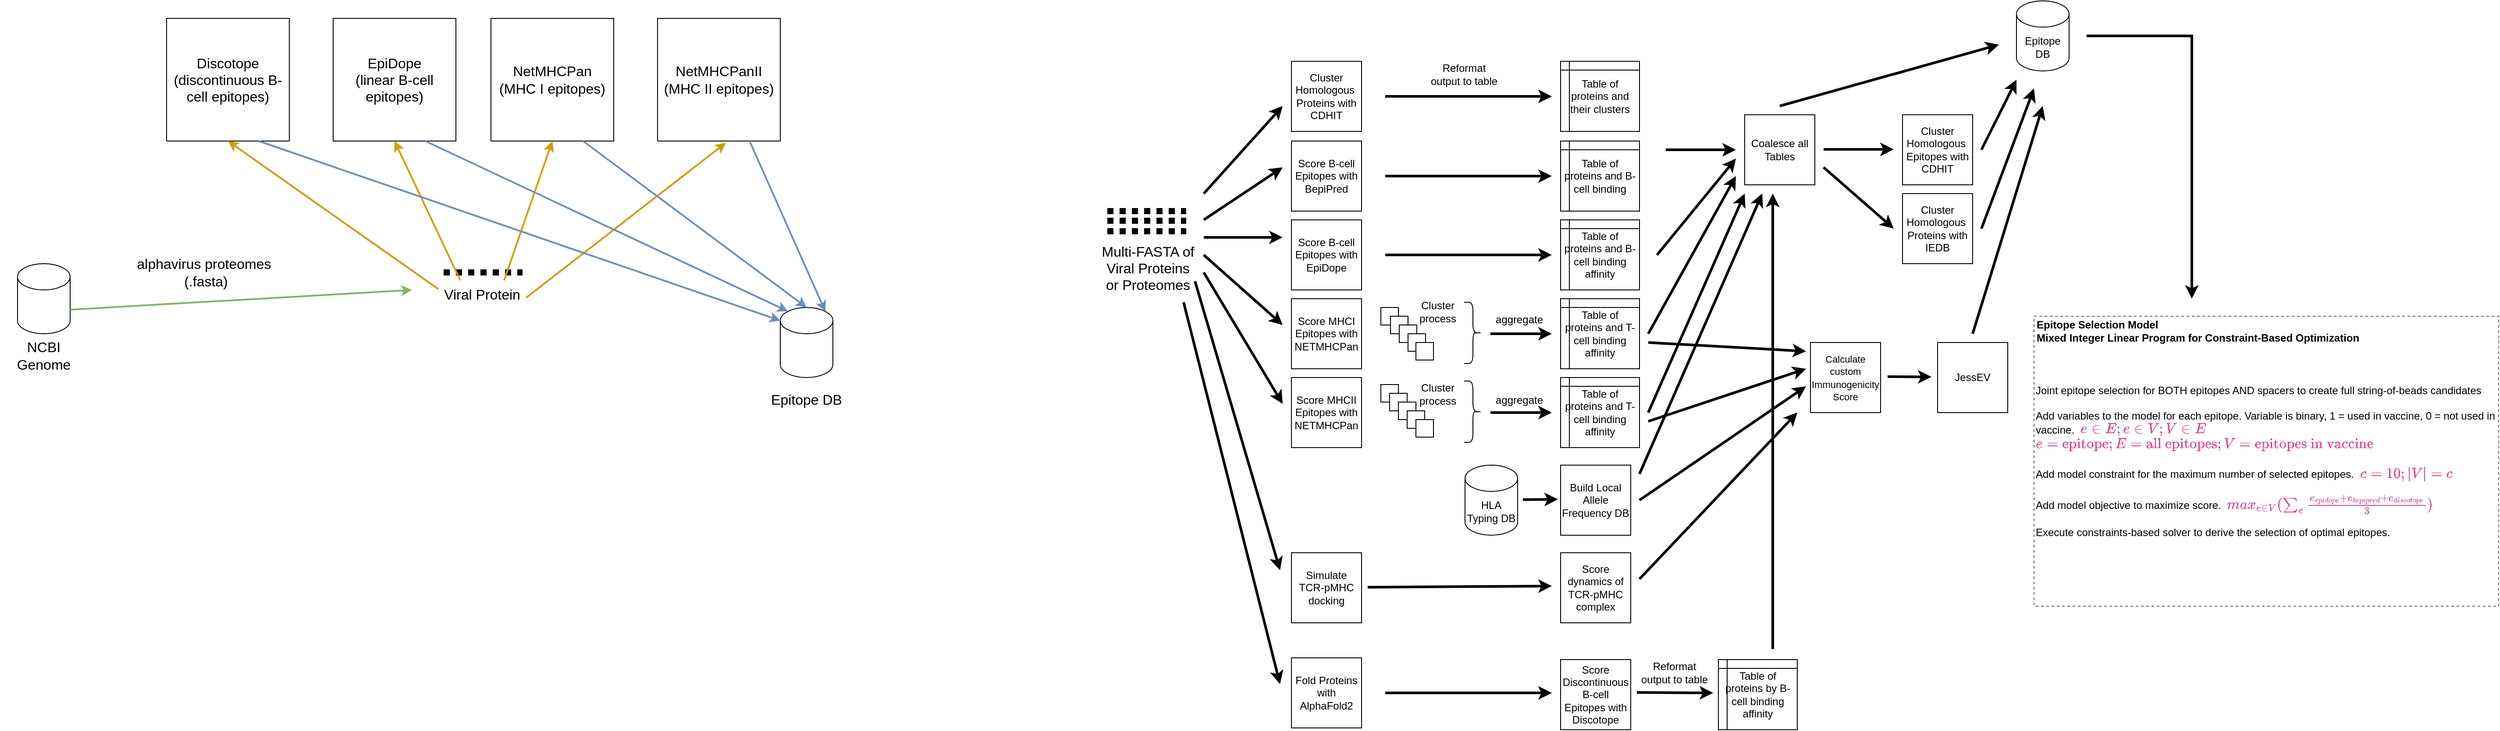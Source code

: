 <mxfile version="20.4.0" type="device"><diagram id="m3ReYj25WwglXKBBu0vJ" name="Page-1"><mxGraphModel dx="1782" dy="708" grid="1" gridSize="10" guides="1" tooltips="1" connect="1" arrows="1" fold="1" page="1" pageScale="1" pageWidth="850" pageHeight="1100" math="1" shadow="0"><root><mxCell id="0"/><mxCell id="1" parent="0"/><mxCell id="ohq7_3i0Pk2bYMf_mqVB-1" value="" style="endArrow=none;dashed=1;html=1;dashPattern=1 1;strokeWidth=7;rounded=0;" parent="1" edge="1"><mxGeometry width="50" height="50" relative="1" as="geometry"><mxPoint x="566" y="380" as="sourcePoint"/><mxPoint x="656" y="380" as="targetPoint"/></mxGeometry></mxCell><mxCell id="ohq7_3i0Pk2bYMf_mqVB-3" value="&lt;font style=&quot;font-size: 16px;&quot;&gt;Viral Protein&lt;/font&gt;" style="text;whiteSpace=wrap;html=1;align=center;" parent="1" vertex="1"><mxGeometry x="560" y="389" width="100" height="40" as="geometry"/></mxCell><mxCell id="ohq7_3i0Pk2bYMf_mqVB-4" value="Discotope&lt;br&gt;(discontinuous B-cell epitopes)" style="whiteSpace=wrap;html=1;aspect=fixed;fontSize=16;" parent="1" vertex="1"><mxGeometry x="250" y="90" width="140" height="140" as="geometry"/></mxCell><mxCell id="ohq7_3i0Pk2bYMf_mqVB-5" value="EpiDope&lt;br&gt;(linear B-cell epitopes)" style="whiteSpace=wrap;html=1;aspect=fixed;fontSize=16;" parent="1" vertex="1"><mxGeometry x="440" y="90" width="140" height="140" as="geometry"/></mxCell><mxCell id="ohq7_3i0Pk2bYMf_mqVB-6" value="NetMHCPan&lt;br&gt;(MHC I epitopes)" style="whiteSpace=wrap;html=1;aspect=fixed;fontSize=16;" parent="1" vertex="1"><mxGeometry x="620" y="90" width="140" height="140" as="geometry"/></mxCell><mxCell id="ohq7_3i0Pk2bYMf_mqVB-7" value="NetMHCPanII&lt;br&gt;(MHC II epitopes)" style="whiteSpace=wrap;html=1;aspect=fixed;fontSize=16;" parent="1" vertex="1"><mxGeometry x="810" y="90" width="140" height="140" as="geometry"/></mxCell><mxCell id="ohq7_3i0Pk2bYMf_mqVB-8" value="" style="endArrow=classic;html=1;rounded=0;fontSize=16;strokeWidth=2;fillColor=#ffe6cc;strokeColor=#d79b00;entryX=0.5;entryY=1;entryDx=0;entryDy=0;exitX=0;exitY=0.25;exitDx=0;exitDy=0;" parent="1" source="ohq7_3i0Pk2bYMf_mqVB-3" target="ohq7_3i0Pk2bYMf_mqVB-4" edge="1"><mxGeometry width="50" height="50" relative="1" as="geometry"><mxPoint x="200" y="260" as="sourcePoint"/><mxPoint x="450" y="350" as="targetPoint"/></mxGeometry></mxCell><mxCell id="ohq7_3i0Pk2bYMf_mqVB-9" value="" style="endArrow=classic;html=1;rounded=0;fontSize=16;strokeWidth=2;fillColor=#ffe6cc;strokeColor=#d79b00;entryX=0.557;entryY=1.014;entryDx=0;entryDy=0;exitX=1;exitY=0.5;exitDx=0;exitDy=0;entryPerimeter=0;" parent="1" source="ohq7_3i0Pk2bYMf_mqVB-3" target="ohq7_3i0Pk2bYMf_mqVB-7" edge="1"><mxGeometry width="50" height="50" relative="1" as="geometry"><mxPoint x="570" y="409" as="sourcePoint"/><mxPoint x="330" y="240" as="targetPoint"/></mxGeometry></mxCell><mxCell id="ohq7_3i0Pk2bYMf_mqVB-10" value="" style="endArrow=classic;html=1;rounded=0;fontSize=16;strokeWidth=2;fillColor=#ffe6cc;strokeColor=#d79b00;entryX=0.5;entryY=1;entryDx=0;entryDy=0;exitX=0.25;exitY=0;exitDx=0;exitDy=0;" parent="1" source="ohq7_3i0Pk2bYMf_mqVB-3" target="ohq7_3i0Pk2bYMf_mqVB-5" edge="1"><mxGeometry width="50" height="50" relative="1" as="geometry"><mxPoint x="580" y="419" as="sourcePoint"/><mxPoint x="340" y="250" as="targetPoint"/></mxGeometry></mxCell><mxCell id="ohq7_3i0Pk2bYMf_mqVB-11" value="" style="endArrow=classic;html=1;rounded=0;fontSize=16;strokeWidth=2;fillColor=#ffe6cc;strokeColor=#d79b00;entryX=0.5;entryY=1;entryDx=0;entryDy=0;exitX=0.75;exitY=0;exitDx=0;exitDy=0;" parent="1" source="ohq7_3i0Pk2bYMf_mqVB-3" target="ohq7_3i0Pk2bYMf_mqVB-6" edge="1"><mxGeometry width="50" height="50" relative="1" as="geometry"><mxPoint x="590" y="429" as="sourcePoint"/><mxPoint x="350" y="260" as="targetPoint"/></mxGeometry></mxCell><mxCell id="ohq7_3i0Pk2bYMf_mqVB-14" value="" style="group" parent="1" vertex="1" connectable="0"><mxGeometry x="930" y="420" width="100" height="120" as="geometry"/></mxCell><mxCell id="ohq7_3i0Pk2bYMf_mqVB-12" value="" style="shape=cylinder3;whiteSpace=wrap;html=1;boundedLbl=1;backgroundOutline=1;size=15;fontSize=16;" parent="ohq7_3i0Pk2bYMf_mqVB-14" vertex="1"><mxGeometry x="20" width="60" height="80" as="geometry"/></mxCell><mxCell id="ohq7_3i0Pk2bYMf_mqVB-13" value="Epitope DB" style="text;html=1;strokeColor=none;fillColor=none;align=center;verticalAlign=middle;whiteSpace=wrap;rounded=0;fontSize=16;" parent="ohq7_3i0Pk2bYMf_mqVB-14" vertex="1"><mxGeometry y="90" width="100" height="30" as="geometry"/></mxCell><mxCell id="ohq7_3i0Pk2bYMf_mqVB-15" value="" style="endArrow=classic;html=1;rounded=0;fontSize=16;strokeWidth=2;fillColor=#dae8fc;strokeColor=#6c8ebf;entryX=0.855;entryY=0;entryDx=0;entryDy=4.35;exitX=0.75;exitY=1;exitDx=0;exitDy=0;entryPerimeter=0;" parent="1" source="ohq7_3i0Pk2bYMf_mqVB-7" target="ohq7_3i0Pk2bYMf_mqVB-12" edge="1"><mxGeometry width="50" height="50" relative="1" as="geometry"><mxPoint x="670" y="419" as="sourcePoint"/><mxPoint x="897.98" y="241.96" as="targetPoint"/></mxGeometry></mxCell><mxCell id="ohq7_3i0Pk2bYMf_mqVB-16" value="" style="endArrow=classic;html=1;rounded=0;fontSize=16;strokeWidth=2;fillColor=#dae8fc;strokeColor=#6c8ebf;entryX=0.5;entryY=0;entryDx=0;entryDy=0;exitX=0.75;exitY=1;exitDx=0;exitDy=0;entryPerimeter=0;" parent="1" source="ohq7_3i0Pk2bYMf_mqVB-6" target="ohq7_3i0Pk2bYMf_mqVB-12" edge="1"><mxGeometry width="50" height="50" relative="1" as="geometry"><mxPoint x="925" y="240" as="sourcePoint"/><mxPoint x="960" y="457.5" as="targetPoint"/></mxGeometry></mxCell><mxCell id="ohq7_3i0Pk2bYMf_mqVB-17" value="" style="endArrow=classic;html=1;rounded=0;fontSize=16;strokeWidth=2;fillColor=#dae8fc;strokeColor=#6c8ebf;entryX=0.145;entryY=0;entryDx=0;entryDy=4.35;exitX=0.75;exitY=1;exitDx=0;exitDy=0;entryPerimeter=0;" parent="1" source="ohq7_3i0Pk2bYMf_mqVB-5" target="ohq7_3i0Pk2bYMf_mqVB-12" edge="1"><mxGeometry width="50" height="50" relative="1" as="geometry"><mxPoint x="735" y="240" as="sourcePoint"/><mxPoint x="990" y="430" as="targetPoint"/></mxGeometry></mxCell><mxCell id="ohq7_3i0Pk2bYMf_mqVB-18" value="" style="endArrow=classic;html=1;rounded=0;fontSize=16;strokeWidth=2;fillColor=#dae8fc;strokeColor=#6c8ebf;entryX=0;entryY=0;entryDx=0;entryDy=15;exitX=0.75;exitY=1;exitDx=0;exitDy=0;entryPerimeter=0;" parent="1" source="ohq7_3i0Pk2bYMf_mqVB-4" target="ohq7_3i0Pk2bYMf_mqVB-12" edge="1"><mxGeometry width="50" height="50" relative="1" as="geometry"><mxPoint x="745" y="250" as="sourcePoint"/><mxPoint x="1000" y="440" as="targetPoint"/></mxGeometry></mxCell><mxCell id="ohq7_3i0Pk2bYMf_mqVB-20" value="" style="group" parent="1" vertex="1" connectable="0"><mxGeometry x="60" y="370" width="100" height="120" as="geometry"/></mxCell><mxCell id="ohq7_3i0Pk2bYMf_mqVB-21" value="" style="shape=cylinder3;whiteSpace=wrap;html=1;boundedLbl=1;backgroundOutline=1;size=15;fontSize=16;" parent="ohq7_3i0Pk2bYMf_mqVB-20" vertex="1"><mxGeometry x="20" width="60" height="80" as="geometry"/></mxCell><mxCell id="ohq7_3i0Pk2bYMf_mqVB-22" value="NCBI Genome" style="text;html=1;strokeColor=none;fillColor=none;align=center;verticalAlign=middle;whiteSpace=wrap;rounded=0;fontSize=16;" parent="ohq7_3i0Pk2bYMf_mqVB-20" vertex="1"><mxGeometry y="90" width="100" height="30" as="geometry"/></mxCell><mxCell id="ohq7_3i0Pk2bYMf_mqVB-23" value="" style="endArrow=classic;html=1;rounded=0;fontSize=16;strokeWidth=2;fillColor=#d5e8d4;strokeColor=#82b366;exitX=1;exitY=0;exitDx=0;exitDy=52.5;exitPerimeter=0;" parent="1" source="ohq7_3i0Pk2bYMf_mqVB-21" edge="1"><mxGeometry width="50" height="50" relative="1" as="geometry"><mxPoint x="570" y="409" as="sourcePoint"/><mxPoint x="530" y="400" as="targetPoint"/></mxGeometry></mxCell><mxCell id="ohq7_3i0Pk2bYMf_mqVB-24" value="alphavirus proteomes&amp;nbsp;&lt;br&gt;(.fasta)" style="text;html=1;strokeColor=none;fillColor=none;align=center;verticalAlign=middle;whiteSpace=wrap;rounded=0;fontSize=16;" parent="1" vertex="1"><mxGeometry x="210" y="360" width="170" height="40" as="geometry"/></mxCell><mxCell id="u0Q38jiCl86wMqjWvjI0-1" value="" style="endArrow=none;dashed=1;html=1;dashPattern=1 1;strokeWidth=7;rounded=0;" parent="1" edge="1"><mxGeometry width="50" height="50" relative="1" as="geometry"><mxPoint x="1323" y="310" as="sourcePoint"/><mxPoint x="1413" y="310" as="targetPoint"/></mxGeometry></mxCell><mxCell id="u0Q38jiCl86wMqjWvjI0-2" value="" style="endArrow=none;dashed=1;html=1;dashPattern=1 1;strokeWidth=7;rounded=0;" parent="1" edge="1"><mxGeometry width="50" height="50" relative="1" as="geometry"><mxPoint x="1323" y="321" as="sourcePoint"/><mxPoint x="1413" y="321" as="targetPoint"/></mxGeometry></mxCell><mxCell id="u0Q38jiCl86wMqjWvjI0-3" value="" style="endArrow=none;dashed=1;html=1;dashPattern=1 1;strokeWidth=7;rounded=0;" parent="1" edge="1"><mxGeometry width="50" height="50" relative="1" as="geometry"><mxPoint x="1323" y="333" as="sourcePoint"/><mxPoint x="1413" y="333" as="targetPoint"/></mxGeometry></mxCell><mxCell id="u0Q38jiCl86wMqjWvjI0-4" value="&lt;font style=&quot;font-size: 16px;&quot;&gt;Multi-FASTA of&lt;br&gt;Viral Proteins or Proteomes&lt;/font&gt;" style="text;whiteSpace=wrap;html=1;align=center;" parent="1" vertex="1"><mxGeometry x="1315" y="340" width="109" height="40" as="geometry"/></mxCell><mxCell id="u0Q38jiCl86wMqjWvjI0-5" value="" style="endArrow=classic;html=1;rounded=0;strokeWidth=3;" parent="1" edge="1"><mxGeometry width="50" height="50" relative="1" as="geometry"><mxPoint x="1433" y="320" as="sourcePoint"/><mxPoint x="1523" y="260" as="targetPoint"/></mxGeometry></mxCell><mxCell id="u0Q38jiCl86wMqjWvjI0-6" value="Cluster Homologous&amp;nbsp; Proteins with CDHIT" style="whiteSpace=wrap;html=1;aspect=fixed;" parent="1" vertex="1"><mxGeometry x="1533" y="139" width="80" height="80" as="geometry"/></mxCell><mxCell id="u0Q38jiCl86wMqjWvjI0-7" value="" style="endArrow=classic;html=1;rounded=0;strokeWidth=3;" parent="1" edge="1"><mxGeometry width="50" height="50" relative="1" as="geometry"><mxPoint x="1640" y="179" as="sourcePoint"/><mxPoint x="1830" y="179" as="targetPoint"/></mxGeometry></mxCell><mxCell id="u0Q38jiCl86wMqjWvjI0-9" value="Table of proteins and their clusters" style="shape=internalStorage;whiteSpace=wrap;html=1;backgroundOutline=1;dx=10;dy=10;" parent="1" vertex="1"><mxGeometry x="1840" y="139" width="90" height="80" as="geometry"/></mxCell><mxCell id="u0Q38jiCl86wMqjWvjI0-10" value="" style="endArrow=classic;html=1;rounded=0;strokeWidth=3;" parent="1" edge="1"><mxGeometry width="50" height="50" relative="1" as="geometry"><mxPoint x="1433" y="340" as="sourcePoint"/><mxPoint x="1523" y="340" as="targetPoint"/></mxGeometry></mxCell><mxCell id="u0Q38jiCl86wMqjWvjI0-11" value="Score B-cell Epitopes with EpiDope" style="whiteSpace=wrap;html=1;aspect=fixed;" parent="1" vertex="1"><mxGeometry x="1533" y="320" width="80" height="80" as="geometry"/></mxCell><mxCell id="u0Q38jiCl86wMqjWvjI0-12" value="Score MHCI Epitopes with NETMHCPan" style="whiteSpace=wrap;html=1;aspect=fixed;" parent="1" vertex="1"><mxGeometry x="1533" y="410" width="80" height="80" as="geometry"/></mxCell><mxCell id="u0Q38jiCl86wMqjWvjI0-13" value="" style="endArrow=classic;html=1;rounded=0;strokeWidth=3;" parent="1" edge="1"><mxGeometry width="50" height="50" relative="1" as="geometry"><mxPoint x="1433" y="360" as="sourcePoint"/><mxPoint x="1523" y="440" as="targetPoint"/></mxGeometry></mxCell><mxCell id="u0Q38jiCl86wMqjWvjI0-14" value="" style="endArrow=classic;html=1;rounded=0;strokeWidth=3;" parent="1" edge="1"><mxGeometry width="50" height="50" relative="1" as="geometry"><mxPoint x="1640" y="360" as="sourcePoint"/><mxPoint x="1830" y="360" as="targetPoint"/></mxGeometry></mxCell><mxCell id="u0Q38jiCl86wMqjWvjI0-15" value="Table of proteins and B-cell binding affinity" style="shape=internalStorage;whiteSpace=wrap;html=1;backgroundOutline=1;dx=10;dy=10;" parent="1" vertex="1"><mxGeometry x="1840" y="320" width="90" height="80" as="geometry"/></mxCell><mxCell id="u0Q38jiCl86wMqjWvjI0-16" value="" style="endArrow=classic;html=1;rounded=0;strokeWidth=3;" parent="1" edge="1"><mxGeometry width="50" height="50" relative="1" as="geometry"><mxPoint x="1760" y="450" as="sourcePoint"/><mxPoint x="1830" y="450" as="targetPoint"/></mxGeometry></mxCell><mxCell id="u0Q38jiCl86wMqjWvjI0-17" value="Table of proteins and T-cell binding affinity" style="shape=internalStorage;whiteSpace=wrap;html=1;backgroundOutline=1;dx=10;dy=10;" parent="1" vertex="1"><mxGeometry x="1840" y="410" width="90" height="80" as="geometry"/></mxCell><mxCell id="u0Q38jiCl86wMqjWvjI0-18" value="Fold Proteins with AlphaFold2" style="whiteSpace=wrap;html=1;aspect=fixed;strokeColor=#000000;" parent="1" vertex="1"><mxGeometry x="1533" y="820" width="80" height="80" as="geometry"/></mxCell><mxCell id="u0Q38jiCl86wMqjWvjI0-19" value="" style="endArrow=classic;html=1;rounded=0;strokeWidth=3;strokeColor=#000000;" parent="1" edge="1"><mxGeometry width="50" height="50" relative="1" as="geometry"><mxPoint x="1640" y="860" as="sourcePoint"/><mxPoint x="1830" y="860" as="targetPoint"/></mxGeometry></mxCell><mxCell id="u0Q38jiCl86wMqjWvjI0-22" value="" style="endArrow=classic;html=1;rounded=0;strokeColor=#000000;strokeWidth=3;" parent="1" edge="1"><mxGeometry width="50" height="50" relative="1" as="geometry"><mxPoint x="1960" y="240" as="sourcePoint"/><mxPoint x="2040" y="240" as="targetPoint"/></mxGeometry></mxCell><mxCell id="u0Q38jiCl86wMqjWvjI0-24" value="" style="endArrow=classic;html=1;rounded=0;strokeColor=#000000;strokeWidth=3;" parent="1" edge="1"><mxGeometry width="50" height="50" relative="1" as="geometry"><mxPoint x="1950" y="360" as="sourcePoint"/><mxPoint x="2040" y="250" as="targetPoint"/></mxGeometry></mxCell><mxCell id="u0Q38jiCl86wMqjWvjI0-25" value="" style="endArrow=classic;html=1;rounded=0;strokeColor=#000000;strokeWidth=3;" parent="1" edge="1"><mxGeometry width="50" height="50" relative="1" as="geometry"><mxPoint x="1940" y="450" as="sourcePoint"/><mxPoint x="2040" y="270" as="targetPoint"/></mxGeometry></mxCell><mxCell id="u0Q38jiCl86wMqjWvjI0-33" value="Score MHCII Epitopes with NETMHCPan" style="whiteSpace=wrap;html=1;aspect=fixed;" parent="1" vertex="1"><mxGeometry x="1533" y="500" width="80" height="80" as="geometry"/></mxCell><mxCell id="u0Q38jiCl86wMqjWvjI0-34" value="" style="endArrow=classic;html=1;rounded=0;strokeWidth=3;" parent="1" edge="1"><mxGeometry width="50" height="50" relative="1" as="geometry"><mxPoint x="1760" y="540" as="sourcePoint"/><mxPoint x="1830" y="540" as="targetPoint"/></mxGeometry></mxCell><mxCell id="u0Q38jiCl86wMqjWvjI0-35" value="Table of proteins and T-cell binding affinity" style="shape=internalStorage;whiteSpace=wrap;html=1;backgroundOutline=1;dx=10;dy=10;" parent="1" vertex="1"><mxGeometry x="1840" y="500" width="90" height="80" as="geometry"/></mxCell><mxCell id="u0Q38jiCl86wMqjWvjI0-36" value="" style="endArrow=classic;html=1;rounded=0;strokeWidth=3;" parent="1" edge="1"><mxGeometry width="50" height="50" relative="1" as="geometry"><mxPoint x="1433" y="380" as="sourcePoint"/><mxPoint x="1523" y="530" as="targetPoint"/></mxGeometry></mxCell><mxCell id="u0Q38jiCl86wMqjWvjI0-37" value="" style="endArrow=classic;html=1;rounded=0;strokeWidth=3;" parent="1" edge="1"><mxGeometry width="50" height="50" relative="1" as="geometry"><mxPoint x="1940" y="540" as="sourcePoint"/><mxPoint x="2050" y="290" as="targetPoint"/></mxGeometry></mxCell><mxCell id="QwiavxGja0DtfgMz0l-t-1" value="Reformat output to table" style="text;html=1;strokeColor=none;fillColor=none;align=center;verticalAlign=middle;whiteSpace=wrap;rounded=0;" parent="1" vertex="1"><mxGeometry x="1690" y="139" width="80" height="30" as="geometry"/></mxCell><mxCell id="QwiavxGja0DtfgMz0l-t-2" value="Score B-cell Epitopes with BepiPred" style="whiteSpace=wrap;html=1;aspect=fixed;" parent="1" vertex="1"><mxGeometry x="1533" y="230" width="80" height="80" as="geometry"/></mxCell><mxCell id="QwiavxGja0DtfgMz0l-t-3" value="" style="endArrow=classic;html=1;rounded=0;strokeWidth=3;" parent="1" edge="1"><mxGeometry width="50" height="50" relative="1" as="geometry"><mxPoint x="1640" y="270" as="sourcePoint"/><mxPoint x="1830" y="270" as="targetPoint"/></mxGeometry></mxCell><mxCell id="QwiavxGja0DtfgMz0l-t-4" value="Table of proteins and B-cell binding" style="shape=internalStorage;whiteSpace=wrap;html=1;backgroundOutline=1;dx=10;dy=10;" parent="1" vertex="1"><mxGeometry x="1840" y="230" width="90" height="80" as="geometry"/></mxCell><mxCell id="QwiavxGja0DtfgMz0l-t-6" value="" style="endArrow=classic;html=1;rounded=0;strokeWidth=3;" parent="1" edge="1"><mxGeometry width="50" height="50" relative="1" as="geometry"><mxPoint x="1433" y="290" as="sourcePoint"/><mxPoint x="1523" y="190" as="targetPoint"/></mxGeometry></mxCell><mxCell id="QwiavxGja0DtfgMz0l-t-7" value="" style="endArrow=classic;html=1;rounded=0;strokeWidth=3;" parent="1" edge="1"><mxGeometry width="50" height="50" relative="1" as="geometry"><mxPoint x="1423" y="390" as="sourcePoint"/><mxPoint x="1520" y="720" as="targetPoint"/></mxGeometry></mxCell><mxCell id="QwiavxGja0DtfgMz0l-t-8" value="Table of proteins by B-cell binding affinity" style="shape=internalStorage;whiteSpace=wrap;html=1;backgroundOutline=1;dx=10;dy=10;strokeColor=#000000;" parent="1" vertex="1"><mxGeometry x="2020" y="822" width="90" height="80" as="geometry"/></mxCell><mxCell id="QwiavxGja0DtfgMz0l-t-9" value="Score Discontinuous B-cell Epitopes with Discotope" style="whiteSpace=wrap;html=1;aspect=fixed;strokeColor=#000000;" parent="1" vertex="1"><mxGeometry x="1840" y="822" width="80" height="80" as="geometry"/></mxCell><mxCell id="QwiavxGja0DtfgMz0l-t-10" value="" style="endArrow=classic;html=1;rounded=0;strokeWidth=3;strokeColor=#000000;" parent="1" edge="1"><mxGeometry width="50" height="50" relative="1" as="geometry"><mxPoint x="1927" y="859.52" as="sourcePoint"/><mxPoint x="2014" y="860" as="targetPoint"/></mxGeometry></mxCell><mxCell id="QwiavxGja0DtfgMz0l-t-13" value="Reformat output to table" style="text;html=1;strokeColor=none;fillColor=none;align=center;verticalAlign=middle;whiteSpace=wrap;rounded=0;" parent="1" vertex="1"><mxGeometry x="1930" y="822" width="80" height="30" as="geometry"/></mxCell><mxCell id="QwiavxGja0DtfgMz0l-t-14" value="" style="endArrow=classic;html=1;rounded=0;strokeWidth=3;" parent="1" edge="1"><mxGeometry width="50" height="50" relative="1" as="geometry"><mxPoint x="2082" y="810" as="sourcePoint"/><mxPoint x="2082" y="290" as="targetPoint"/></mxGeometry></mxCell><mxCell id="QwiavxGja0DtfgMz0l-t-15" value="Cluster Homologous&amp;nbsp; Epitopes with CDHIT" style="whiteSpace=wrap;html=1;aspect=fixed;" parent="1" vertex="1"><mxGeometry x="2230" y="200" width="80" height="80" as="geometry"/></mxCell><mxCell id="QwiavxGja0DtfgMz0l-t-17" value="Coalesce all Tables" style="whiteSpace=wrap;html=1;aspect=fixed;" parent="1" vertex="1"><mxGeometry x="2050" y="200" width="80" height="80" as="geometry"/></mxCell><mxCell id="QwiavxGja0DtfgMz0l-t-18" value="" style="endArrow=classic;html=1;rounded=0;strokeColor=#000000;strokeWidth=3;" parent="1" edge="1"><mxGeometry width="50" height="50" relative="1" as="geometry"><mxPoint x="2140" y="239.52" as="sourcePoint"/><mxPoint x="2220" y="239.52" as="targetPoint"/></mxGeometry></mxCell><mxCell id="QwiavxGja0DtfgMz0l-t-19" value="Cluster Homologous&amp;nbsp; Proteins with IEDB" style="whiteSpace=wrap;html=1;aspect=fixed;" parent="1" vertex="1"><mxGeometry x="2230" y="290" width="80" height="80" as="geometry"/></mxCell><mxCell id="QwiavxGja0DtfgMz0l-t-20" value="" style="endArrow=classic;html=1;rounded=0;strokeColor=#000000;strokeWidth=3;" parent="1" edge="1"><mxGeometry width="50" height="50" relative="1" as="geometry"><mxPoint x="2140" y="260" as="sourcePoint"/><mxPoint x="2220" y="330" as="targetPoint"/></mxGeometry></mxCell><mxCell id="QwiavxGja0DtfgMz0l-t-21" value="Epitope DB" style="shape=cylinder3;whiteSpace=wrap;html=1;boundedLbl=1;backgroundOutline=1;size=15;strokeColor=#000000;" parent="1" vertex="1"><mxGeometry x="2360" y="70" width="60" height="80" as="geometry"/></mxCell><mxCell id="QwiavxGja0DtfgMz0l-t-22" value="" style="endArrow=classic;html=1;rounded=0;strokeColor=#000000;strokeWidth=3;" parent="1" edge="1"><mxGeometry width="50" height="50" relative="1" as="geometry"><mxPoint x="2090" y="190" as="sourcePoint"/><mxPoint x="2340" y="120" as="targetPoint"/></mxGeometry></mxCell><mxCell id="QwiavxGja0DtfgMz0l-t-23" value="" style="endArrow=classic;html=1;rounded=0;strokeColor=#000000;strokeWidth=3;" parent="1" edge="1"><mxGeometry width="50" height="50" relative="1" as="geometry"><mxPoint x="2320" y="240" as="sourcePoint"/><mxPoint x="2360" y="160" as="targetPoint"/></mxGeometry></mxCell><mxCell id="QwiavxGja0DtfgMz0l-t-24" value="" style="endArrow=classic;html=1;rounded=0;strokeColor=#000000;strokeWidth=3;" parent="1" edge="1"><mxGeometry width="50" height="50" relative="1" as="geometry"><mxPoint x="2320" y="330" as="sourcePoint"/><mxPoint x="2380" y="170" as="targetPoint"/></mxGeometry></mxCell><mxCell id="QwiavxGja0DtfgMz0l-t-25" value="" style="endArrow=classic;html=1;rounded=0;strokeColor=#000000;strokeWidth=3;" parent="1" edge="1"><mxGeometry width="50" height="50" relative="1" as="geometry"><mxPoint x="2440" y="110" as="sourcePoint"/><mxPoint x="2560" y="410" as="targetPoint"/><Array as="points"><mxPoint x="2560" y="110"/></Array></mxGeometry></mxCell><mxCell id="P1MxzuT0Eio8XQVhtDc_-11" value="" style="group" parent="1" vertex="1" connectable="0"><mxGeometry x="1635" y="420" width="60" height="60" as="geometry"/></mxCell><mxCell id="P1MxzuT0Eio8XQVhtDc_-5" value="" style="whiteSpace=wrap;html=1;aspect=fixed;" parent="P1MxzuT0Eio8XQVhtDc_-11" vertex="1"><mxGeometry width="20" height="20" as="geometry"/></mxCell><mxCell id="P1MxzuT0Eio8XQVhtDc_-6" value="" style="whiteSpace=wrap;html=1;aspect=fixed;" parent="P1MxzuT0Eio8XQVhtDc_-11" vertex="1"><mxGeometry x="11" y="10" width="20" height="20" as="geometry"/></mxCell><mxCell id="P1MxzuT0Eio8XQVhtDc_-7" value="" style="whiteSpace=wrap;html=1;aspect=fixed;" parent="P1MxzuT0Eio8XQVhtDc_-11" vertex="1"><mxGeometry x="21" y="20" width="20" height="20" as="geometry"/></mxCell><mxCell id="P1MxzuT0Eio8XQVhtDc_-8" value="" style="whiteSpace=wrap;html=1;aspect=fixed;" parent="P1MxzuT0Eio8XQVhtDc_-11" vertex="1"><mxGeometry x="31" y="30" width="20" height="20" as="geometry"/></mxCell><mxCell id="P1MxzuT0Eio8XQVhtDc_-9" value="" style="whiteSpace=wrap;html=1;aspect=fixed;" parent="P1MxzuT0Eio8XQVhtDc_-11" vertex="1"><mxGeometry x="40" y="40" width="20" height="20" as="geometry"/></mxCell><mxCell id="P1MxzuT0Eio8XQVhtDc_-12" value="" style="group" parent="1" vertex="1" connectable="0"><mxGeometry x="1635" y="508" width="60" height="60" as="geometry"/></mxCell><mxCell id="P1MxzuT0Eio8XQVhtDc_-13" value="" style="whiteSpace=wrap;html=1;aspect=fixed;" parent="P1MxzuT0Eio8XQVhtDc_-12" vertex="1"><mxGeometry width="20" height="20" as="geometry"/></mxCell><mxCell id="P1MxzuT0Eio8XQVhtDc_-14" value="" style="whiteSpace=wrap;html=1;aspect=fixed;" parent="P1MxzuT0Eio8XQVhtDc_-12" vertex="1"><mxGeometry x="10" y="10" width="20" height="20" as="geometry"/></mxCell><mxCell id="P1MxzuT0Eio8XQVhtDc_-15" value="" style="whiteSpace=wrap;html=1;aspect=fixed;" parent="P1MxzuT0Eio8XQVhtDc_-12" vertex="1"><mxGeometry x="20" y="20" width="20" height="20" as="geometry"/></mxCell><mxCell id="P1MxzuT0Eio8XQVhtDc_-16" value="" style="whiteSpace=wrap;html=1;aspect=fixed;" parent="P1MxzuT0Eio8XQVhtDc_-12" vertex="1"><mxGeometry x="30" y="30" width="20" height="20" as="geometry"/></mxCell><mxCell id="P1MxzuT0Eio8XQVhtDc_-17" value="" style="whiteSpace=wrap;html=1;aspect=fixed;" parent="P1MxzuT0Eio8XQVhtDc_-12" vertex="1"><mxGeometry x="40" y="40" width="20" height="20" as="geometry"/></mxCell><mxCell id="P1MxzuT0Eio8XQVhtDc_-18" value="Cluster process" style="text;html=1;strokeColor=none;fillColor=none;align=center;verticalAlign=middle;whiteSpace=wrap;rounded=0;" parent="1" vertex="1"><mxGeometry x="1670" y="410" width="60" height="30" as="geometry"/></mxCell><mxCell id="P1MxzuT0Eio8XQVhtDc_-19" value="Cluster process" style="text;html=1;strokeColor=none;fillColor=none;align=center;verticalAlign=middle;whiteSpace=wrap;rounded=0;" parent="1" vertex="1"><mxGeometry x="1670" y="504" width="60" height="30" as="geometry"/></mxCell><mxCell id="P1MxzuT0Eio8XQVhtDc_-20" value="" style="shape=curlyBracket;whiteSpace=wrap;html=1;rounded=1;flipH=1;" parent="1" vertex="1"><mxGeometry x="1730" y="414" width="20" height="70" as="geometry"/></mxCell><mxCell id="P1MxzuT0Eio8XQVhtDc_-21" value="" style="shape=curlyBracket;whiteSpace=wrap;html=1;rounded=1;flipH=1;" parent="1" vertex="1"><mxGeometry x="1730" y="504" width="20" height="70" as="geometry"/></mxCell><mxCell id="P1MxzuT0Eio8XQVhtDc_-22" value="aggregate" style="text;html=1;strokeColor=none;fillColor=none;align=center;verticalAlign=middle;whiteSpace=wrap;rounded=0;" parent="1" vertex="1"><mxGeometry x="1763" y="419" width="60" height="30" as="geometry"/></mxCell><mxCell id="P1MxzuT0Eio8XQVhtDc_-23" value="aggregate" style="text;html=1;strokeColor=none;fillColor=none;align=center;verticalAlign=middle;whiteSpace=wrap;rounded=0;" parent="1" vertex="1"><mxGeometry x="1763" y="511" width="60" height="30" as="geometry"/></mxCell><mxCell id="P1MxzuT0Eio8XQVhtDc_-24" value="" style="group" parent="1" vertex="1" connectable="0"><mxGeometry x="2380" y="430" width="530" height="331" as="geometry"/></mxCell><mxCell id="u0Q38jiCl86wMqjWvjI0-40" value="&lt;div style=&quot;&quot;&gt;&lt;/div&gt;Joint epitope selection for BOTH epitopes AND spacers to create full string-of-beads candidates&lt;br&gt;&lt;br&gt;Add variables to the model for each epitope. Variable is binary, 1 = used in vaccine, 0 = not used in vaccine.&amp;nbsp;&amp;nbsp;&lt;span style=&quot;color: rgb(232, 62, 140); font-family: SFMono-Regular, Menlo, Monaco, Consolas, &amp;quot;Liberation Mono&amp;quot;, &amp;quot;Courier New&amp;quot;, monospace; font-size: 14px; background-color: rgb(255, 255, 255);&quot;&gt;\(e \in E ; e \in V ; V \in E \) &lt;br&gt;\(e = \text{epitope} ; E = \text{all epitopes} ; V = \text{epitopes in vaccine}\)&lt;/span&gt;&lt;br&gt;&lt;span style=&quot;color: rgb(232, 62, 140); font-family: SFMono-Regular, Menlo, Monaco, Consolas, &amp;quot;Liberation Mono&amp;quot;, &amp;quot;Courier New&amp;quot;, monospace; font-size: 14px; background-color: rgb(255, 255, 255);&quot;&gt;&lt;br&gt;&lt;/span&gt;Add model constraint for the maximum number of selected epitopes.&amp;nbsp;&amp;nbsp;&lt;span style=&quot;color: rgb(232, 62, 140); font-family: SFMono-Regular, Menlo, Monaco, Consolas, &amp;quot;Liberation Mono&amp;quot;, &amp;quot;Courier New&amp;quot;, monospace; font-size: 14px; background-color: rgb(255, 255, 255);&quot;&gt;\(c = 10 ; |V| = c\)&lt;/span&gt;&lt;span style=&quot;color: rgb(232, 62, 140); font-family: SFMono-Regular, Menlo, Monaco, Consolas, &amp;quot;Liberation Mono&amp;quot;, &amp;quot;Courier New&amp;quot;, monospace; font-size: 14px; background-color: rgb(255, 255, 255);&quot;&gt;&lt;br&gt;&lt;/span&gt;&lt;br&gt;Add model objective to maximize score.&amp;nbsp;&amp;nbsp;&lt;span style=&quot;color: rgb(232, 62, 140); font-family: SFMono-Regular, Menlo, Monaco, Consolas, &amp;quot;Liberation Mono&amp;quot;, &amp;quot;Courier New&amp;quot;, monospace; font-size: 14px; background-color: rgb(255, 255, 255);&quot;&gt;\( max_{e \in V} ( \sum_{e} \frac{e_{epidope} + e_{bepipred} + e_{discotope}}{3} ) \)&lt;/span&gt;&lt;br&gt;&lt;br&gt;Execute constraints-based solver to derive the selection of optimal epitopes." style="rounded=0;whiteSpace=wrap;html=1;dashed=1;strokeColor=#666666;align=left;" parent="P1MxzuT0Eio8XQVhtDc_-24" vertex="1"><mxGeometry width="530" height="331" as="geometry"/></mxCell><mxCell id="QwiavxGja0DtfgMz0l-t-26" value="&lt;b&gt;Epitope Selection Model&lt;br&gt;Mixed Integer Linear Program for Constraint-Based Optimization&lt;br&gt;&lt;/b&gt;" style="text;html=1;strokeColor=none;fillColor=none;align=left;verticalAlign=middle;whiteSpace=wrap;rounded=0;" parent="P1MxzuT0Eio8XQVhtDc_-24" vertex="1"><mxGeometry x="1" y="2" width="480" height="30" as="geometry"/></mxCell><mxCell id="P1MxzuT0Eio8XQVhtDc_-25" value="" style="endArrow=classic;html=1;rounded=0;strokeColor=#000000;strokeWidth=3;" parent="1" edge="1"><mxGeometry width="50" height="50" relative="1" as="geometry"><mxPoint x="1940" y="460" as="sourcePoint"/><mxPoint x="2120" y="470" as="targetPoint"/></mxGeometry></mxCell><mxCell id="P1MxzuT0Eio8XQVhtDc_-26" value="" style="endArrow=classic;html=1;rounded=0;strokeColor=#000000;strokeWidth=3;" parent="1" edge="1"><mxGeometry width="50" height="50" relative="1" as="geometry"><mxPoint x="1940" y="550" as="sourcePoint"/><mxPoint x="2120" y="490" as="targetPoint"/></mxGeometry></mxCell><mxCell id="P1MxzuT0Eio8XQVhtDc_-27" value="JessEV" style="whiteSpace=wrap;html=1;aspect=fixed;" parent="1" vertex="1"><mxGeometry x="2270" y="460" width="80" height="80" as="geometry"/></mxCell><mxCell id="P1MxzuT0Eio8XQVhtDc_-29" value="" style="endArrow=classic;html=1;rounded=0;strokeColor=#000000;strokeWidth=3;" parent="1" edge="1"><mxGeometry width="50" height="50" relative="1" as="geometry"><mxPoint x="2310" y="450" as="sourcePoint"/><mxPoint x="2390" y="190" as="targetPoint"/></mxGeometry></mxCell><mxCell id="3Ujo5_IOYw-vQcrIhs1M-1" value="Build Local Allele Frequency DB" style="whiteSpace=wrap;html=1;aspect=fixed;" parent="1" vertex="1"><mxGeometry x="1840" y="600" width="80" height="80" as="geometry"/></mxCell><mxCell id="3Ujo5_IOYw-vQcrIhs1M-2" value="HLA Typing DB" style="shape=cylinder3;whiteSpace=wrap;html=1;boundedLbl=1;backgroundOutline=1;size=15;strokeColor=#000000;" parent="1" vertex="1"><mxGeometry x="1731" y="600" width="60" height="80" as="geometry"/></mxCell><mxCell id="3Ujo5_IOYw-vQcrIhs1M-4" value="" style="endArrow=classic;html=1;rounded=0;strokeWidth=3;" parent="1" edge="1"><mxGeometry width="50" height="50" relative="1" as="geometry"><mxPoint x="1797" y="639.41" as="sourcePoint"/><mxPoint x="1837" y="639" as="targetPoint"/></mxGeometry></mxCell><mxCell id="3Ujo5_IOYw-vQcrIhs1M-5" value="" style="endArrow=classic;html=1;rounded=0;strokeWidth=3;" parent="1" edge="1"><mxGeometry width="50" height="50" relative="1" as="geometry"><mxPoint x="1930" y="640" as="sourcePoint"/><mxPoint x="2120" y="510" as="targetPoint"/></mxGeometry></mxCell><mxCell id="3Ujo5_IOYw-vQcrIhs1M-6" value="" style="endArrow=classic;html=1;rounded=0;strokeWidth=3;" parent="1" edge="1"><mxGeometry width="50" height="50" relative="1" as="geometry"><mxPoint x="1930" y="610.0" as="sourcePoint"/><mxPoint x="2070" y="290" as="targetPoint"/></mxGeometry></mxCell><mxCell id="3Ujo5_IOYw-vQcrIhs1M-7" value="&lt;font style=&quot;font-size: 11px;&quot;&gt;Calculate custom Immunogenicity Score&lt;/font&gt;" style="whiteSpace=wrap;html=1;aspect=fixed;" parent="1" vertex="1"><mxGeometry x="2125" y="460" width="80" height="80" as="geometry"/></mxCell><mxCell id="3Ujo5_IOYw-vQcrIhs1M-9" value="" style="endArrow=classic;html=1;rounded=0;strokeColor=#000000;strokeWidth=3;" parent="1" edge="1"><mxGeometry width="50" height="50" relative="1" as="geometry"><mxPoint x="2213" y="499" as="sourcePoint"/><mxPoint x="2263" y="499.31" as="targetPoint"/></mxGeometry></mxCell><mxCell id="D1Wl4Cs-Eb96EASmdB9x-1" value="Simulate TCR-pMHC docking" style="whiteSpace=wrap;html=1;aspect=fixed;" vertex="1" parent="1"><mxGeometry x="1533" y="700" width="80" height="80" as="geometry"/></mxCell><mxCell id="D1Wl4Cs-Eb96EASmdB9x-2" value="" style="endArrow=classic;html=1;rounded=0;strokeWidth=3;" edge="1" parent="1"><mxGeometry width="50" height="50" relative="1" as="geometry"><mxPoint x="1410" y="414" as="sourcePoint"/><mxPoint x="1520" y="850" as="targetPoint"/></mxGeometry></mxCell><mxCell id="D1Wl4Cs-Eb96EASmdB9x-3" value="Score dynamics of TCR-pMHC complex" style="whiteSpace=wrap;html=1;aspect=fixed;" vertex="1" parent="1"><mxGeometry x="1840" y="700" width="80" height="80" as="geometry"/></mxCell><mxCell id="D1Wl4Cs-Eb96EASmdB9x-4" value="" style="endArrow=classic;html=1;rounded=0;strokeWidth=3;" edge="1" parent="1"><mxGeometry width="50" height="50" relative="1" as="geometry"><mxPoint x="1620" y="739.41" as="sourcePoint"/><mxPoint x="1830" y="738" as="targetPoint"/></mxGeometry></mxCell><mxCell id="D1Wl4Cs-Eb96EASmdB9x-5" value="" style="endArrow=classic;html=1;rounded=0;strokeWidth=3;" edge="1" parent="1"><mxGeometry width="50" height="50" relative="1" as="geometry"><mxPoint x="1930" y="730" as="sourcePoint"/><mxPoint x="2110" y="540" as="targetPoint"/></mxGeometry></mxCell></root></mxGraphModel></diagram></mxfile>